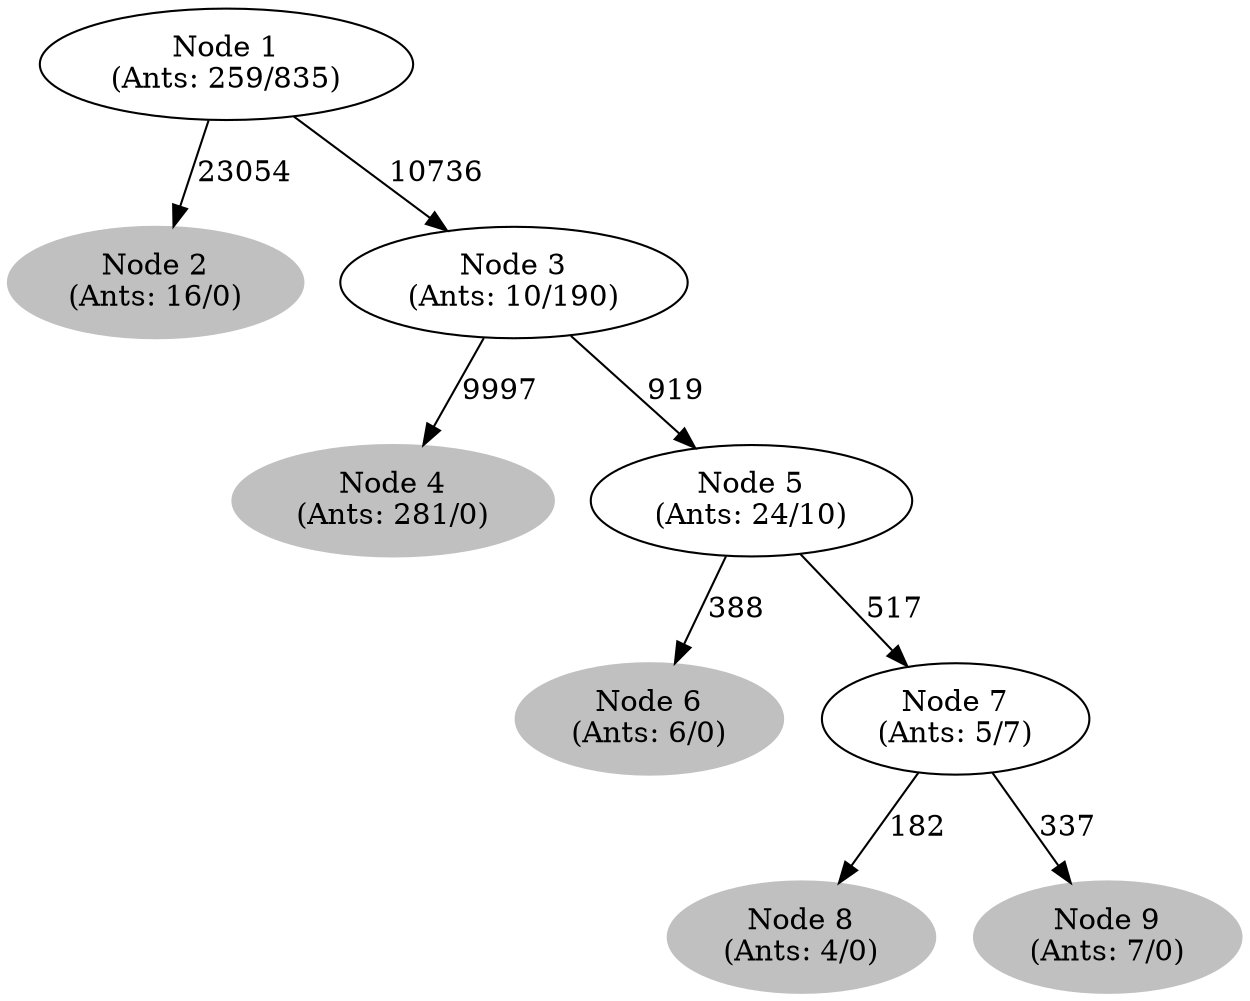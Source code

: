 digraph G {
	
	 "Node 2\n(Ants: 16/0)" [style=filled,color="gray"];
	"Node 1\n(Ants: 259/835)" -> "Node 2\n(Ants: 16/0)" [label=23054];
	 "Node 1\n(Ants: 259/835)" -> "Node 3\n(Ants: 10/190)" [label=10736];
	 "Node 4\n(Ants: 281/0)" [style=filled,color="gray"];
	"Node 3\n(Ants: 10/190)" -> "Node 4\n(Ants: 281/0)" [label=9997];
	 "Node 3\n(Ants: 10/190)" -> "Node 5\n(Ants: 24/10)" [label=919];
	 "Node 6\n(Ants: 6/0)" [style=filled,color="gray"];
	"Node 5\n(Ants: 24/10)" -> "Node 6\n(Ants: 6/0)" [label=388];
	 "Node 5\n(Ants: 24/10)" -> "Node 7\n(Ants: 5/7)" [label=517];
	 "Node 8\n(Ants: 4/0)" [style=filled,color="gray"];
	"Node 7\n(Ants: 5/7)" -> "Node 8\n(Ants: 4/0)" [label=182];
	 "Node 9\n(Ants: 7/0)" [style=filled,color="gray"];
	"Node 7\n(Ants: 5/7)" -> "Node 9\n(Ants: 7/0)" [label=337];
	 
}
